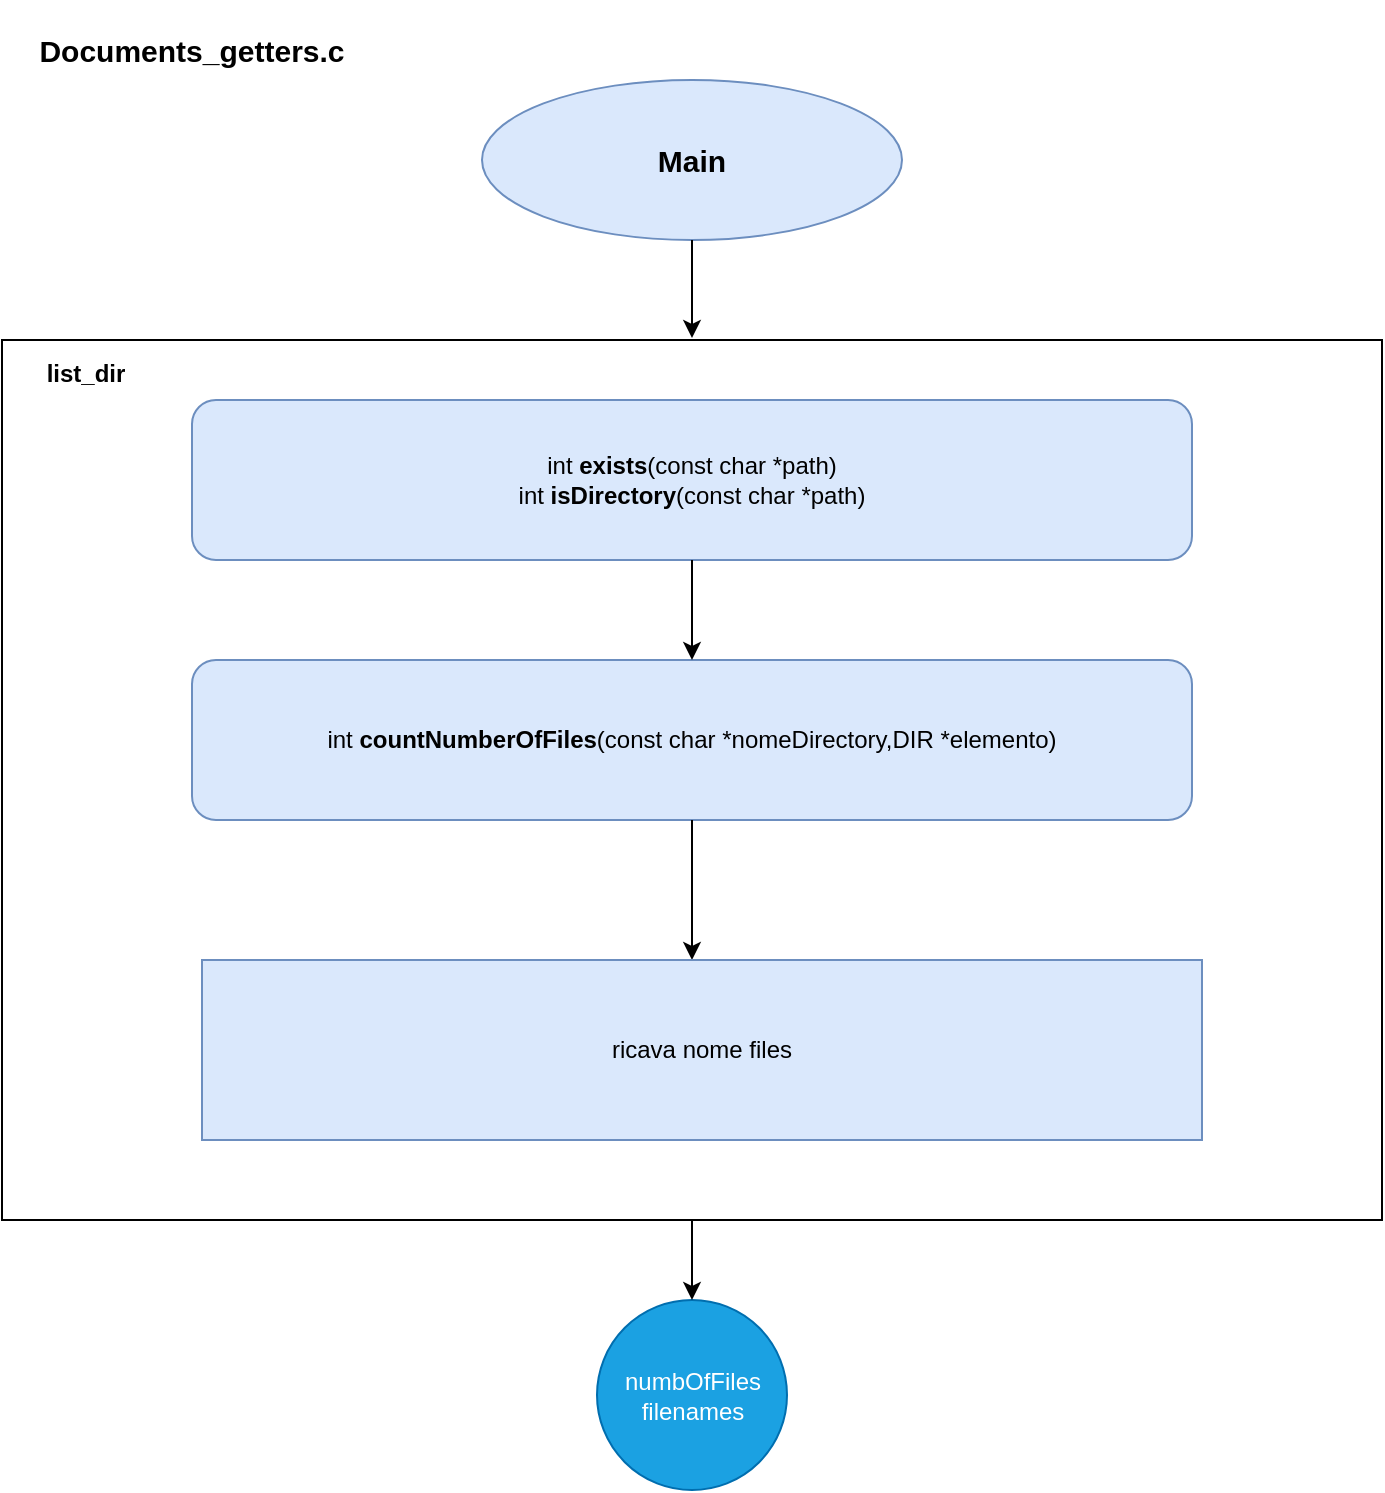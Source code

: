 <mxfile version="14.4.9" type="device"><diagram id="hXbhoWrpUuxRjIZ6JH8G" name="Page-1"><mxGraphModel dx="1422" dy="720" grid="1" gridSize="10" guides="1" tooltips="1" connect="1" arrows="1" fold="1" page="1" pageScale="1" pageWidth="1169" pageHeight="827" math="0" shadow="0"><root><mxCell id="0"/><mxCell id="1" parent="0"/><mxCell id="8MawKaRnqaWFO8A4m60Z-1" value="" style="rounded=0;whiteSpace=wrap;html=1;align=center;" vertex="1" parent="1"><mxGeometry x="170" y="820" width="690" height="440" as="geometry"/></mxCell><mxCell id="8MawKaRnqaWFO8A4m60Z-2" value="int &lt;b&gt;exists&lt;/b&gt;(const char *path) &lt;br&gt;int &lt;b&gt;isDirectory&lt;/b&gt;(const char *path) " style="rounded=1;whiteSpace=wrap;html=1;align=center;fillColor=#dae8fc;strokeColor=#6c8ebf;" vertex="1" parent="1"><mxGeometry x="265" y="850" width="500" height="80" as="geometry"/></mxCell><mxCell id="8MawKaRnqaWFO8A4m60Z-3" value="int &lt;b&gt;countNumberOfFiles&lt;/b&gt;(const char *nomeDirectory,DIR *elemento) " style="rounded=1;whiteSpace=wrap;html=1;align=center;fillColor=#dae8fc;strokeColor=#6c8ebf;" vertex="1" parent="1"><mxGeometry x="265" y="980" width="500" height="80" as="geometry"/></mxCell><mxCell id="8MawKaRnqaWFO8A4m60Z-4" value="" style="endArrow=classic;html=1;exitX=0.5;exitY=1;exitDx=0;exitDy=0;fillColor=#dae8fc;entryX=0.5;entryY=0;entryDx=0;entryDy=0;" edge="1" parent="1" source="8MawKaRnqaWFO8A4m60Z-3"><mxGeometry width="50" height="50" relative="1" as="geometry"><mxPoint x="600" y="1080" as="sourcePoint"/><mxPoint x="515" y="1130" as="targetPoint"/></mxGeometry></mxCell><mxCell id="8MawKaRnqaWFO8A4m60Z-5" value="" style="endArrow=classic;html=1;exitX=0.5;exitY=1;exitDx=0;exitDy=0;entryX=0.5;entryY=0;entryDx=0;entryDy=0;fillColor=#dae8fc;" edge="1" parent="1" source="8MawKaRnqaWFO8A4m60Z-2" target="8MawKaRnqaWFO8A4m60Z-3"><mxGeometry width="50" height="50" relative="1" as="geometry"><mxPoint x="600" y="1080" as="sourcePoint"/><mxPoint x="650" y="1030" as="targetPoint"/></mxGeometry></mxCell><mxCell id="8MawKaRnqaWFO8A4m60Z-6" value="list_dir" style="text;html=1;align=center;verticalAlign=middle;whiteSpace=wrap;rounded=0;fontStyle=1" vertex="1" parent="1"><mxGeometry x="180" y="827" width="63.5" height="20" as="geometry"/></mxCell><mxCell id="8MawKaRnqaWFO8A4m60Z-7" value="Documents_getters.c" style="text;html=1;strokeColor=none;fillColor=none;align=center;verticalAlign=middle;whiteSpace=wrap;rounded=0;fontStyle=1;fontSize=15;" vertex="1" parent="1"><mxGeometry x="220" y="650" width="90" height="50" as="geometry"/></mxCell><mxCell id="8MawKaRnqaWFO8A4m60Z-8" value="&lt;b&gt;Main&lt;/b&gt;" style="ellipse;whiteSpace=wrap;html=1;fontSize=15;align=center;fillColor=#dae8fc;strokeColor=#6c8ebf;" vertex="1" parent="1"><mxGeometry x="410" y="690" width="210" height="80" as="geometry"/></mxCell><mxCell id="8MawKaRnqaWFO8A4m60Z-9" value="" style="endArrow=classic;html=1;fontSize=15;exitX=0.5;exitY=1;exitDx=0;exitDy=0;" edge="1" parent="1" source="8MawKaRnqaWFO8A4m60Z-8"><mxGeometry width="50" height="50" relative="1" as="geometry"><mxPoint x="530" y="1020" as="sourcePoint"/><mxPoint x="515" y="819" as="targetPoint"/></mxGeometry></mxCell><mxCell id="8MawKaRnqaWFO8A4m60Z-11" value="ricava nome files" style="rounded=0;whiteSpace=wrap;html=1;fillColor=#dae8fc;strokeColor=#6c8ebf;" vertex="1" parent="1"><mxGeometry x="270" y="1130" width="500" height="90" as="geometry"/></mxCell><mxCell id="8MawKaRnqaWFO8A4m60Z-13" value="numbOfFiles&lt;br&gt;filenames" style="ellipse;whiteSpace=wrap;html=1;aspect=fixed;fillColor=#1ba1e2;strokeColor=#006EAF;fontColor=#ffffff;" vertex="1" parent="1"><mxGeometry x="467.5" y="1300" width="95" height="95" as="geometry"/></mxCell><mxCell id="8MawKaRnqaWFO8A4m60Z-14" value="" style="endArrow=classic;html=1;entryX=0.5;entryY=0;entryDx=0;entryDy=0;" edge="1" parent="1" target="8MawKaRnqaWFO8A4m60Z-13"><mxGeometry width="50" height="50" relative="1" as="geometry"><mxPoint x="515" y="1260" as="sourcePoint"/><mxPoint x="610" y="990" as="targetPoint"/></mxGeometry></mxCell></root></mxGraphModel></diagram></mxfile>